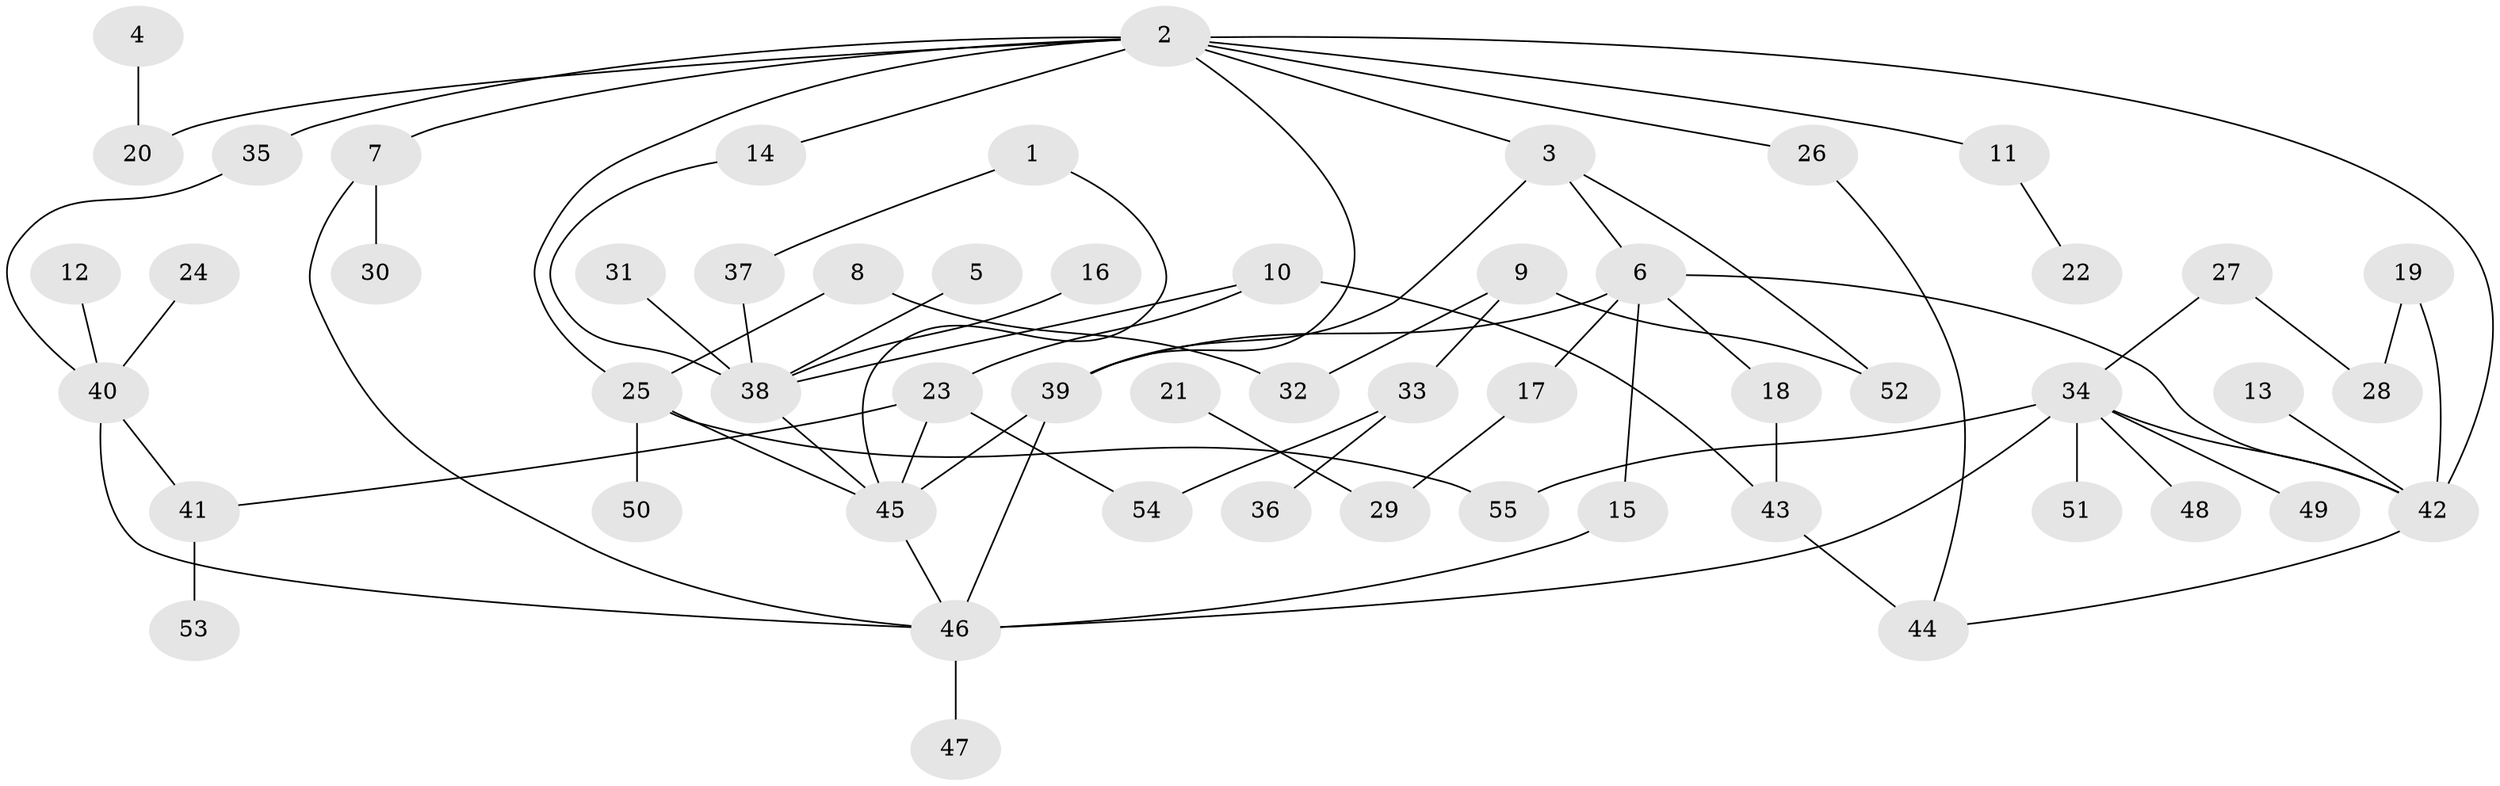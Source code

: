 // original degree distribution, {5: 0.01834862385321101, 4: 0.08256880733944955, 3: 0.2018348623853211, 6: 0.03669724770642202, 7: 0.009174311926605505, 2: 0.3211009174311927, 8: 0.009174311926605505, 1: 0.3211009174311927}
// Generated by graph-tools (version 1.1) at 2025/25/03/09/25 03:25:29]
// undirected, 55 vertices, 74 edges
graph export_dot {
graph [start="1"]
  node [color=gray90,style=filled];
  1;
  2;
  3;
  4;
  5;
  6;
  7;
  8;
  9;
  10;
  11;
  12;
  13;
  14;
  15;
  16;
  17;
  18;
  19;
  20;
  21;
  22;
  23;
  24;
  25;
  26;
  27;
  28;
  29;
  30;
  31;
  32;
  33;
  34;
  35;
  36;
  37;
  38;
  39;
  40;
  41;
  42;
  43;
  44;
  45;
  46;
  47;
  48;
  49;
  50;
  51;
  52;
  53;
  54;
  55;
  1 -- 37 [weight=1.0];
  1 -- 45 [weight=1.0];
  2 -- 3 [weight=1.0];
  2 -- 7 [weight=1.0];
  2 -- 11 [weight=1.0];
  2 -- 14 [weight=1.0];
  2 -- 20 [weight=1.0];
  2 -- 25 [weight=1.0];
  2 -- 26 [weight=1.0];
  2 -- 35 [weight=1.0];
  2 -- 39 [weight=1.0];
  2 -- 42 [weight=1.0];
  3 -- 6 [weight=1.0];
  3 -- 39 [weight=1.0];
  3 -- 52 [weight=1.0];
  4 -- 20 [weight=1.0];
  5 -- 38 [weight=1.0];
  6 -- 15 [weight=1.0];
  6 -- 17 [weight=1.0];
  6 -- 18 [weight=1.0];
  6 -- 39 [weight=1.0];
  6 -- 42 [weight=1.0];
  7 -- 30 [weight=1.0];
  7 -- 46 [weight=1.0];
  8 -- 25 [weight=1.0];
  8 -- 32 [weight=1.0];
  9 -- 32 [weight=1.0];
  9 -- 33 [weight=1.0];
  9 -- 52 [weight=1.0];
  10 -- 23 [weight=1.0];
  10 -- 38 [weight=1.0];
  10 -- 43 [weight=1.0];
  11 -- 22 [weight=1.0];
  12 -- 40 [weight=1.0];
  13 -- 42 [weight=1.0];
  14 -- 38 [weight=1.0];
  15 -- 46 [weight=1.0];
  16 -- 38 [weight=1.0];
  17 -- 29 [weight=1.0];
  18 -- 43 [weight=1.0];
  19 -- 28 [weight=1.0];
  19 -- 42 [weight=1.0];
  21 -- 29 [weight=1.0];
  23 -- 41 [weight=1.0];
  23 -- 45 [weight=1.0];
  23 -- 54 [weight=1.0];
  24 -- 40 [weight=1.0];
  25 -- 45 [weight=1.0];
  25 -- 50 [weight=1.0];
  25 -- 55 [weight=1.0];
  26 -- 44 [weight=1.0];
  27 -- 28 [weight=1.0];
  27 -- 34 [weight=1.0];
  31 -- 38 [weight=1.0];
  33 -- 36 [weight=1.0];
  33 -- 54 [weight=1.0];
  34 -- 42 [weight=1.0];
  34 -- 46 [weight=1.0];
  34 -- 48 [weight=1.0];
  34 -- 49 [weight=1.0];
  34 -- 51 [weight=1.0];
  34 -- 55 [weight=1.0];
  35 -- 40 [weight=1.0];
  37 -- 38 [weight=1.0];
  38 -- 45 [weight=1.0];
  39 -- 45 [weight=1.0];
  39 -- 46 [weight=1.0];
  40 -- 41 [weight=1.0];
  40 -- 46 [weight=1.0];
  41 -- 53 [weight=1.0];
  42 -- 44 [weight=1.0];
  43 -- 44 [weight=1.0];
  45 -- 46 [weight=1.0];
  46 -- 47 [weight=1.0];
}
